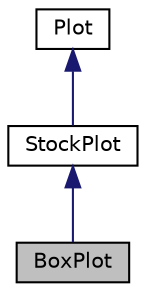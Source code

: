digraph "BoxPlot"
{
 // LATEX_PDF_SIZE
  edge [fontname="Helvetica",fontsize="10",labelfontname="Helvetica",labelfontsize="10"];
  node [fontname="Helvetica",fontsize="10",shape=record];
  Node1 [label="BoxPlot",height=0.2,width=0.4,color="black", fillcolor="grey75", style="filled", fontcolor="black",tooltip=" "];
  Node2 -> Node1 [dir="back",color="midnightblue",fontsize="10",style="solid"];
  Node2 [label="StockPlot",height=0.2,width=0.4,color="black", fillcolor="white", style="filled",URL="$classStockPlot.html",tooltip=" "];
  Node3 -> Node2 [dir="back",color="midnightblue",fontsize="10",style="solid"];
  Node3 [label="Plot",height=0.2,width=0.4,color="black", fillcolor="white", style="filled",URL="$classPlot.html",tooltip=" "];
}
